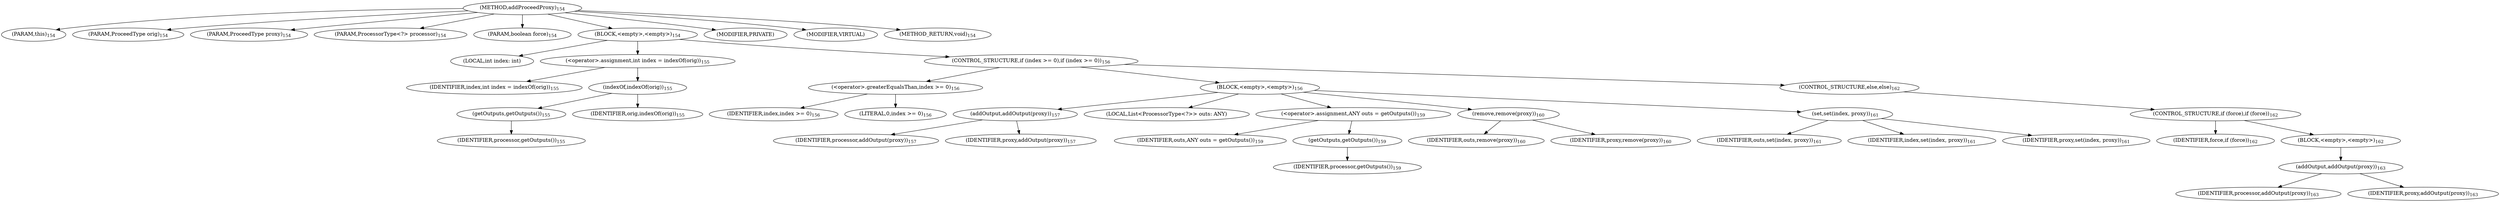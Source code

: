 digraph "addProceedProxy" {  
"313" [label = <(METHOD,addProceedProxy)<SUB>154</SUB>> ]
"314" [label = <(PARAM,this)<SUB>154</SUB>> ]
"315" [label = <(PARAM,ProceedType orig)<SUB>154</SUB>> ]
"316" [label = <(PARAM,ProceedType proxy)<SUB>154</SUB>> ]
"317" [label = <(PARAM,ProcessorType&lt;?&gt; processor)<SUB>154</SUB>> ]
"318" [label = <(PARAM,boolean force)<SUB>154</SUB>> ]
"319" [label = <(BLOCK,&lt;empty&gt;,&lt;empty&gt;)<SUB>154</SUB>> ]
"320" [label = <(LOCAL,int index: int)> ]
"321" [label = <(&lt;operator&gt;.assignment,int index = indexOf(orig))<SUB>155</SUB>> ]
"322" [label = <(IDENTIFIER,index,int index = indexOf(orig))<SUB>155</SUB>> ]
"323" [label = <(indexOf,indexOf(orig))<SUB>155</SUB>> ]
"324" [label = <(getOutputs,getOutputs())<SUB>155</SUB>> ]
"325" [label = <(IDENTIFIER,processor,getOutputs())<SUB>155</SUB>> ]
"326" [label = <(IDENTIFIER,orig,indexOf(orig))<SUB>155</SUB>> ]
"327" [label = <(CONTROL_STRUCTURE,if (index &gt;= 0),if (index &gt;= 0))<SUB>156</SUB>> ]
"328" [label = <(&lt;operator&gt;.greaterEqualsThan,index &gt;= 0)<SUB>156</SUB>> ]
"329" [label = <(IDENTIFIER,index,index &gt;= 0)<SUB>156</SUB>> ]
"330" [label = <(LITERAL,0,index &gt;= 0)<SUB>156</SUB>> ]
"331" [label = <(BLOCK,&lt;empty&gt;,&lt;empty&gt;)<SUB>156</SUB>> ]
"332" [label = <(addOutput,addOutput(proxy))<SUB>157</SUB>> ]
"333" [label = <(IDENTIFIER,processor,addOutput(proxy))<SUB>157</SUB>> ]
"334" [label = <(IDENTIFIER,proxy,addOutput(proxy))<SUB>157</SUB>> ]
"335" [label = <(LOCAL,List&lt;ProcessorType&lt;?&gt;&gt; outs: ANY)> ]
"336" [label = <(&lt;operator&gt;.assignment,ANY outs = getOutputs())<SUB>159</SUB>> ]
"337" [label = <(IDENTIFIER,outs,ANY outs = getOutputs())<SUB>159</SUB>> ]
"338" [label = <(getOutputs,getOutputs())<SUB>159</SUB>> ]
"339" [label = <(IDENTIFIER,processor,getOutputs())<SUB>159</SUB>> ]
"340" [label = <(remove,remove(proxy))<SUB>160</SUB>> ]
"341" [label = <(IDENTIFIER,outs,remove(proxy))<SUB>160</SUB>> ]
"342" [label = <(IDENTIFIER,proxy,remove(proxy))<SUB>160</SUB>> ]
"343" [label = <(set,set(index, proxy))<SUB>161</SUB>> ]
"344" [label = <(IDENTIFIER,outs,set(index, proxy))<SUB>161</SUB>> ]
"345" [label = <(IDENTIFIER,index,set(index, proxy))<SUB>161</SUB>> ]
"346" [label = <(IDENTIFIER,proxy,set(index, proxy))<SUB>161</SUB>> ]
"347" [label = <(CONTROL_STRUCTURE,else,else)<SUB>162</SUB>> ]
"348" [label = <(CONTROL_STRUCTURE,if (force),if (force))<SUB>162</SUB>> ]
"349" [label = <(IDENTIFIER,force,if (force))<SUB>162</SUB>> ]
"350" [label = <(BLOCK,&lt;empty&gt;,&lt;empty&gt;)<SUB>162</SUB>> ]
"351" [label = <(addOutput,addOutput(proxy))<SUB>163</SUB>> ]
"352" [label = <(IDENTIFIER,processor,addOutput(proxy))<SUB>163</SUB>> ]
"353" [label = <(IDENTIFIER,proxy,addOutput(proxy))<SUB>163</SUB>> ]
"354" [label = <(MODIFIER,PRIVATE)> ]
"355" [label = <(MODIFIER,VIRTUAL)> ]
"356" [label = <(METHOD_RETURN,void)<SUB>154</SUB>> ]
  "313" -> "314" 
  "313" -> "315" 
  "313" -> "316" 
  "313" -> "317" 
  "313" -> "318" 
  "313" -> "319" 
  "313" -> "354" 
  "313" -> "355" 
  "313" -> "356" 
  "319" -> "320" 
  "319" -> "321" 
  "319" -> "327" 
  "321" -> "322" 
  "321" -> "323" 
  "323" -> "324" 
  "323" -> "326" 
  "324" -> "325" 
  "327" -> "328" 
  "327" -> "331" 
  "327" -> "347" 
  "328" -> "329" 
  "328" -> "330" 
  "331" -> "332" 
  "331" -> "335" 
  "331" -> "336" 
  "331" -> "340" 
  "331" -> "343" 
  "332" -> "333" 
  "332" -> "334" 
  "336" -> "337" 
  "336" -> "338" 
  "338" -> "339" 
  "340" -> "341" 
  "340" -> "342" 
  "343" -> "344" 
  "343" -> "345" 
  "343" -> "346" 
  "347" -> "348" 
  "348" -> "349" 
  "348" -> "350" 
  "350" -> "351" 
  "351" -> "352" 
  "351" -> "353" 
}
